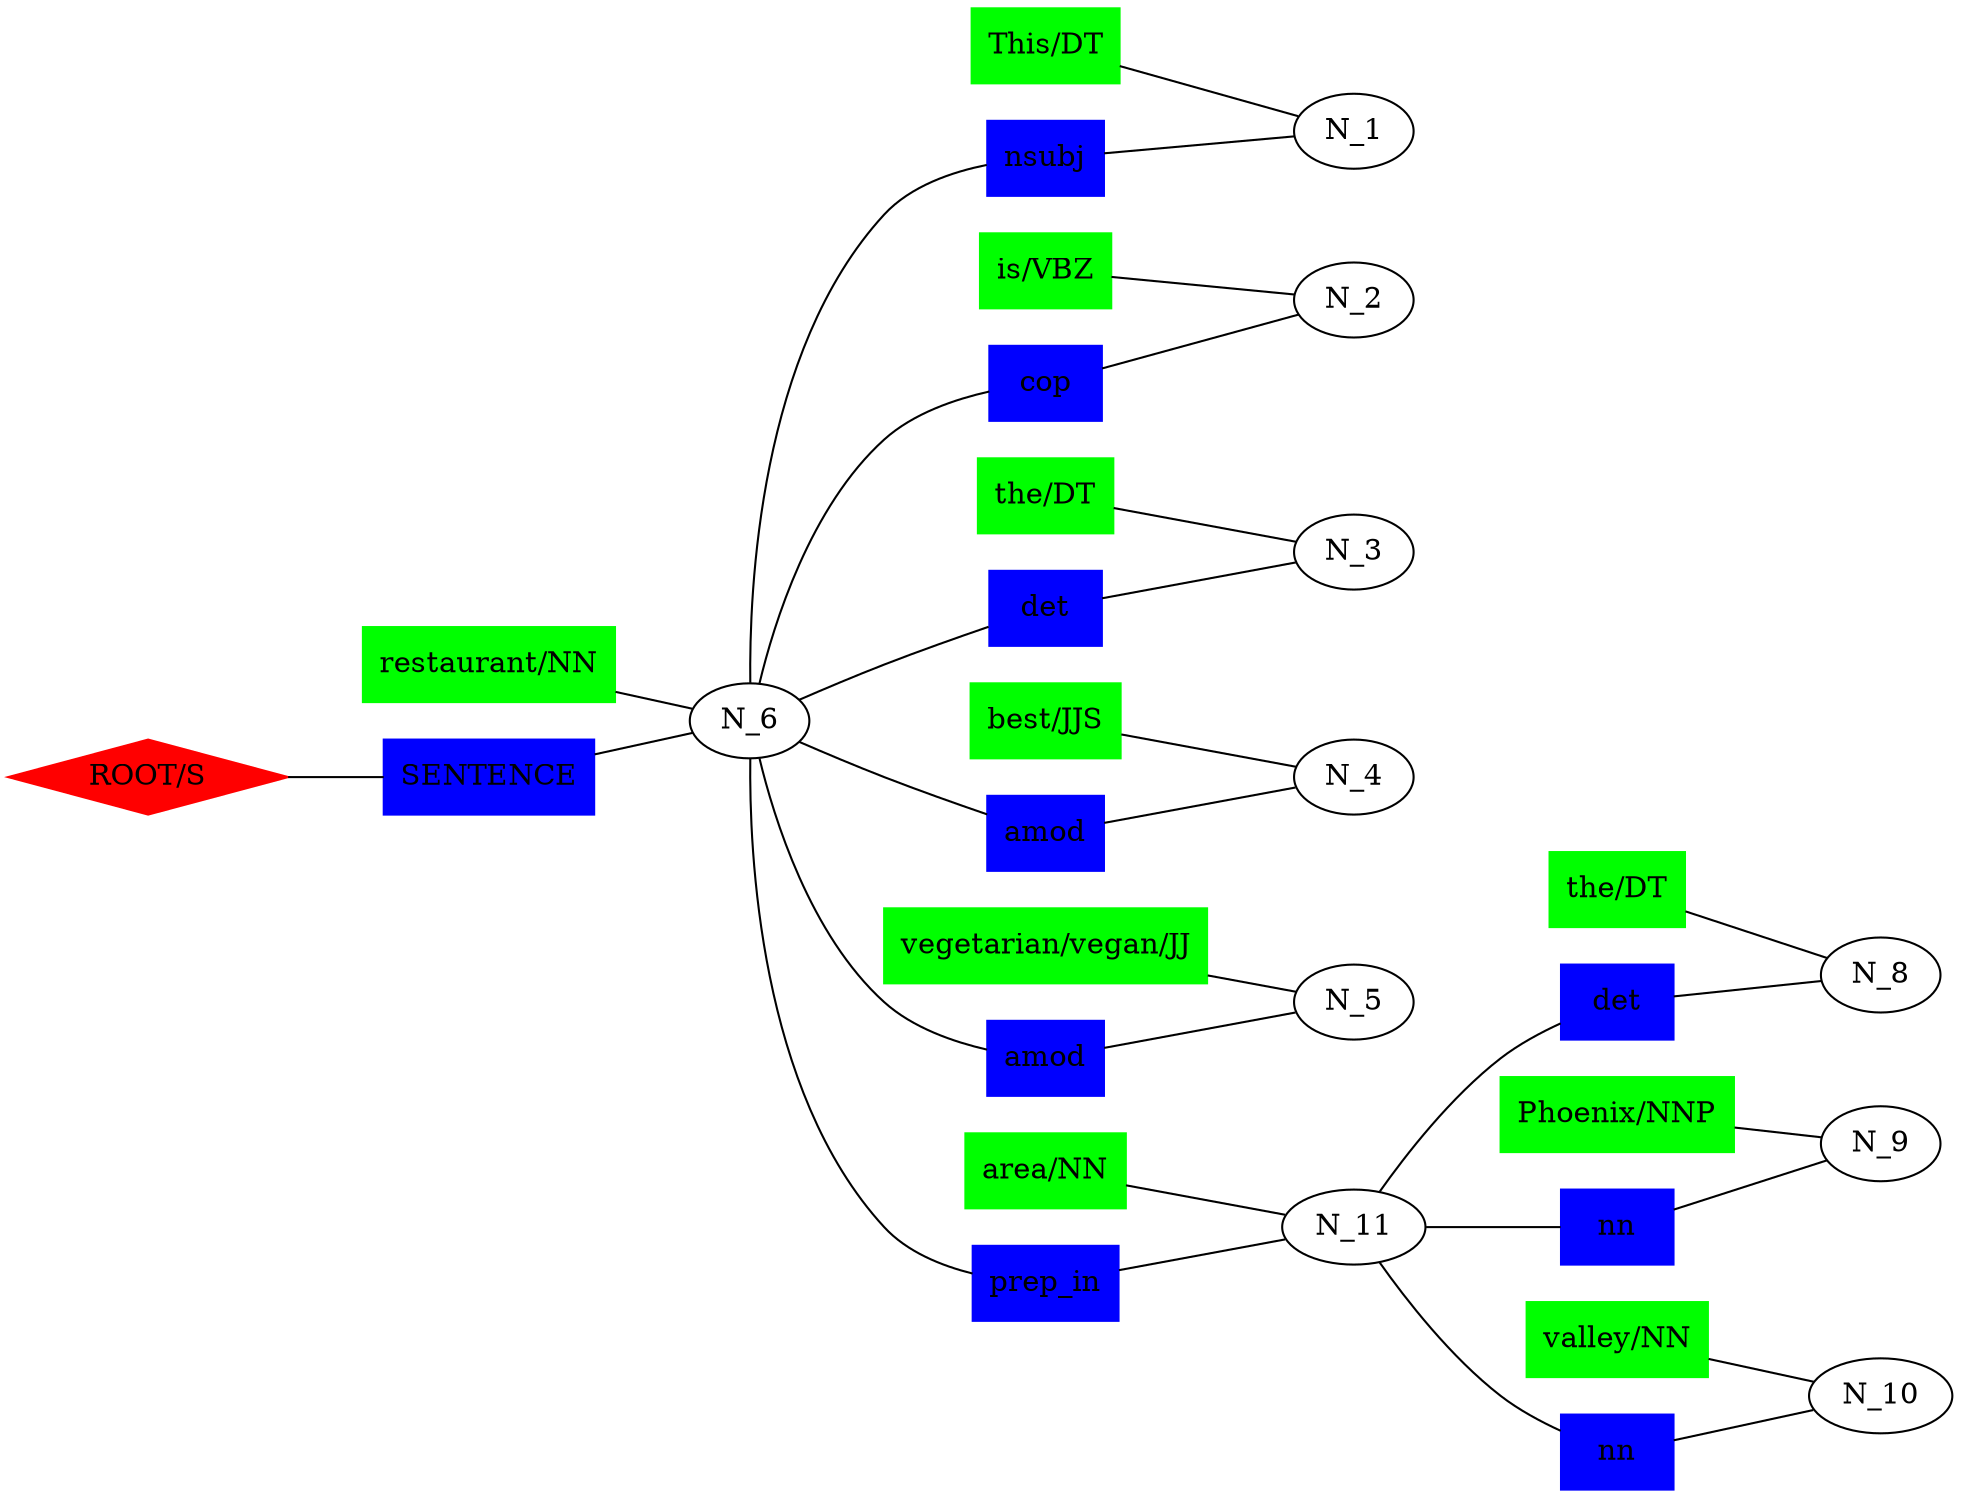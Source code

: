 graph  {
  rankdir = "LR";		 
  N_1 ;
  N_2 ;
  N_3 ;
  N_4 ;
  N_5 ;
  N_6 ;
  N_8 ;
  N_9 ;
  N_10 ;
  N_11 ;
  N_0 [label="ROOT/S", color=red, shape=diamond, style=filled];

  nf_1 [label="This/DT", shape=box, color=green, style=filled];
  nf_2 [label="is/VBZ", shape=box, color=green, style=filled];
  nf_3 [label="the/DT", shape=box, color=green, style=filled];
  nf_4 [label="best/JJS", shape=box, color=green, style=filled];
  nf_5 [label="vegetarian/vegan/JJ", shape=box, color=green, style=filled];
  nf_6 [label="restaurant/NN", shape=box, color=green, style=filled];
  nf_8 [label="the/DT", shape=box, color=green, style=filled];
  nf_9 [label="Phoenix/NNP", shape=box, color=green, style=filled];
  nf_10 [label="valley/NN", shape=box, color=green, style=filled];
  nf_11 [label="area/NN", shape=box, color=green, style=filled];

  ef_1 [label="nsubj", shape=box, color=blue, style=filled];
  ef_2 [label="cop", shape=box, color=blue, style=filled];
  ef_3 [label="det", shape=box, color=blue, style=filled];
  ef_4 [label="amod", shape=box, color=blue, style=filled];
  ef_5 [label="amod", shape=box, color=blue, style=filled];
  ef_6 [label="prep_in", shape=box, color=blue, style=filled];
  ef_7 [label="det", shape=box, color=blue, style=filled];
  ef_8 [label="nn", shape=box, color=blue, style=filled];
  ef_9 [label="nn", shape=box, color=blue, style=filled];
  ef_0 [label="SENTENCE", shape=box, color=blue, style=filled];
  
  N_0 -- ef_0 -- N_6 ;
  N_6 -- ef_1 -- N_1 ;
  N_6 -- ef_2 -- N_2 ;
  N_6 -- ef_3 --N_3 ;
  N_6 -- ef_4 --N_4 ;
  N_6 -- ef_5 --N_5 ;
  N_6 -- ef_6 --N_11 ;
  N_11 -- ef_7 --N_8 ;
  N_11 -- ef_8 --N_9 ;
  N_11 -- ef_9 --N_10 ;

  nf_1 -- N_1 ;
  nf_2 -- N_2 ;
  nf_3 -- N_3 ;
  nf_4 -- N_4 ;
  nf_5 -- N_5 ;
  nf_6 -- N_6 ;
  nf_8 -- N_8 ;
  nf_9 -- N_9 ;
  nf_10 -- N_10 ;
  nf_11 -- N_11 ;
}

